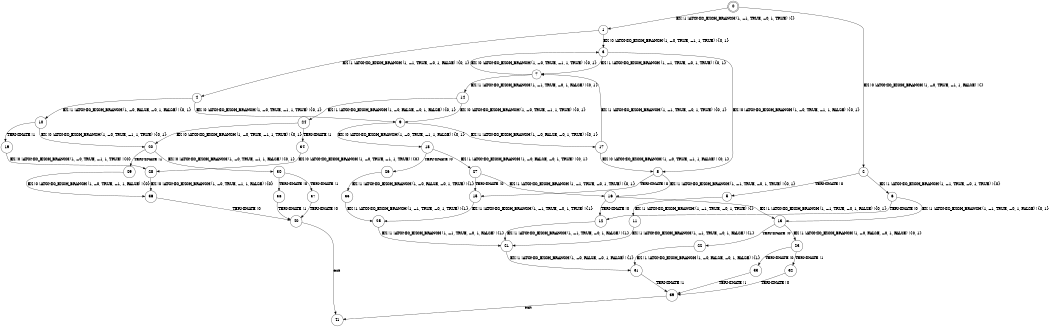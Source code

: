 digraph BCG {
size = "7, 10.5";
center = TRUE;
node [shape = circle];
0 [peripheries = 2];
0 -> 1 [label = "EX !1 !ATOMIC_EXCH_BRANCH (1, +1, TRUE, +0, 1, TRUE) !{}"];
0 -> 2 [label = "EX !0 !ATOMIC_EXCH_BRANCH (1, +0, TRUE, +1, 1, FALSE) !{}"];
1 -> 3 [label = "EX !0 !ATOMIC_EXCH_BRANCH (1, +0, TRUE, +1, 1, TRUE) !{0, 1}"];
1 -> 4 [label = "EX !1 !ATOMIC_EXCH_BRANCH (1, +1, TRUE, +0, 1, FALSE) !{0, 1}"];
2 -> 5 [label = "TERMINATE !0"];
2 -> 6 [label = "EX !1 !ATOMIC_EXCH_BRANCH (1, +1, TRUE, +0, 1, TRUE) !{0}"];
3 -> 7 [label = "EX !1 !ATOMIC_EXCH_BRANCH (1, +1, TRUE, +0, 1, TRUE) !{0, 1}"];
3 -> 8 [label = "EX !0 !ATOMIC_EXCH_BRANCH (1, +0, TRUE, +1, 1, FALSE) !{0, 1}"];
4 -> 9 [label = "EX !0 !ATOMIC_EXCH_BRANCH (1, +0, TRUE, +1, 1, TRUE) !{0, 1}"];
4 -> 10 [label = "EX !1 !ATOMIC_EXCH_BRANCH (1, +0, FALSE, +0, 1, FALSE) !{0, 1}"];
5 -> 11 [label = "EX !1 !ATOMIC_EXCH_BRANCH (1, +1, TRUE, +0, 1, TRUE) !{}"];
6 -> 12 [label = "TERMINATE !0"];
6 -> 13 [label = "EX !1 !ATOMIC_EXCH_BRANCH (1, +1, TRUE, +0, 1, FALSE) !{0, 1}"];
7 -> 14 [label = "EX !1 !ATOMIC_EXCH_BRANCH (1, +1, TRUE, +0, 1, FALSE) !{0, 1}"];
7 -> 3 [label = "EX !0 !ATOMIC_EXCH_BRANCH (1, +0, TRUE, +1, 1, TRUE) !{0, 1}"];
8 -> 15 [label = "TERMINATE !0"];
8 -> 16 [label = "EX !1 !ATOMIC_EXCH_BRANCH (1, +1, TRUE, +0, 1, TRUE) !{0, 1}"];
9 -> 17 [label = "EX !1 !ATOMIC_EXCH_BRANCH (1, +0, FALSE, +0, 1, TRUE) !{0, 1}"];
9 -> 18 [label = "EX !0 !ATOMIC_EXCH_BRANCH (1, +0, TRUE, +1, 1, FALSE) !{0, 1}"];
10 -> 19 [label = "TERMINATE !1"];
10 -> 20 [label = "EX !0 !ATOMIC_EXCH_BRANCH (1, +0, TRUE, +1, 1, TRUE) !{0, 1}"];
11 -> 21 [label = "EX !1 !ATOMIC_EXCH_BRANCH (1, +1, TRUE, +0, 1, FALSE) !{1}"];
12 -> 21 [label = "EX !1 !ATOMIC_EXCH_BRANCH (1, +1, TRUE, +0, 1, FALSE) !{1}"];
13 -> 22 [label = "TERMINATE !0"];
13 -> 23 [label = "EX !1 !ATOMIC_EXCH_BRANCH (1, +0, FALSE, +0, 1, FALSE) !{0, 1}"];
14 -> 24 [label = "EX !1 !ATOMIC_EXCH_BRANCH (1, +0, FALSE, +0, 1, FALSE) !{0, 1}"];
14 -> 9 [label = "EX !0 !ATOMIC_EXCH_BRANCH (1, +0, TRUE, +1, 1, TRUE) !{0, 1}"];
15 -> 25 [label = "EX !1 !ATOMIC_EXCH_BRANCH (1, +1, TRUE, +0, 1, TRUE) !{1}"];
16 -> 12 [label = "TERMINATE !0"];
16 -> 13 [label = "EX !1 !ATOMIC_EXCH_BRANCH (1, +1, TRUE, +0, 1, FALSE) !{0, 1}"];
17 -> 7 [label = "EX !1 !ATOMIC_EXCH_BRANCH (1, +1, TRUE, +0, 1, TRUE) !{0, 1}"];
17 -> 8 [label = "EX !0 !ATOMIC_EXCH_BRANCH (1, +0, TRUE, +1, 1, FALSE) !{0, 1}"];
18 -> 26 [label = "TERMINATE !0"];
18 -> 27 [label = "EX !1 !ATOMIC_EXCH_BRANCH (1, +0, FALSE, +0, 1, TRUE) !{0, 1}"];
19 -> 28 [label = "EX !0 !ATOMIC_EXCH_BRANCH (1, +0, TRUE, +1, 1, TRUE) !{0}"];
20 -> 29 [label = "TERMINATE !1"];
20 -> 30 [label = "EX !0 !ATOMIC_EXCH_BRANCH (1, +0, TRUE, +1, 1, FALSE) !{0, 1}"];
21 -> 31 [label = "EX !1 !ATOMIC_EXCH_BRANCH (1, +0, FALSE, +0, 1, FALSE) !{1}"];
22 -> 31 [label = "EX !1 !ATOMIC_EXCH_BRANCH (1, +0, FALSE, +0, 1, FALSE) !{1}"];
23 -> 32 [label = "TERMINATE !1"];
23 -> 33 [label = "TERMINATE !0"];
24 -> 34 [label = "TERMINATE !1"];
24 -> 20 [label = "EX !0 !ATOMIC_EXCH_BRANCH (1, +0, TRUE, +1, 1, TRUE) !{0, 1}"];
25 -> 21 [label = "EX !1 !ATOMIC_EXCH_BRANCH (1, +1, TRUE, +0, 1, FALSE) !{1}"];
26 -> 35 [label = "EX !1 !ATOMIC_EXCH_BRANCH (1, +0, FALSE, +0, 1, TRUE) !{1}"];
27 -> 15 [label = "TERMINATE !0"];
27 -> 16 [label = "EX !1 !ATOMIC_EXCH_BRANCH (1, +1, TRUE, +0, 1, TRUE) !{0, 1}"];
28 -> 36 [label = "EX !0 !ATOMIC_EXCH_BRANCH (1, +0, TRUE, +1, 1, FALSE) !{0}"];
29 -> 36 [label = "EX !0 !ATOMIC_EXCH_BRANCH (1, +0, TRUE, +1, 1, FALSE) !{0}"];
30 -> 37 [label = "TERMINATE !1"];
30 -> 38 [label = "TERMINATE !0"];
31 -> 39 [label = "TERMINATE !1"];
32 -> 39 [label = "TERMINATE !0"];
33 -> 39 [label = "TERMINATE !1"];
34 -> 28 [label = "EX !0 !ATOMIC_EXCH_BRANCH (1, +0, TRUE, +1, 1, TRUE) !{0}"];
35 -> 25 [label = "EX !1 !ATOMIC_EXCH_BRANCH (1, +1, TRUE, +0, 1, TRUE) !{1}"];
36 -> 40 [label = "TERMINATE !0"];
37 -> 40 [label = "TERMINATE !0"];
38 -> 40 [label = "TERMINATE !1"];
39 -> 41 [label = "exit"];
40 -> 41 [label = "exit"];
}
